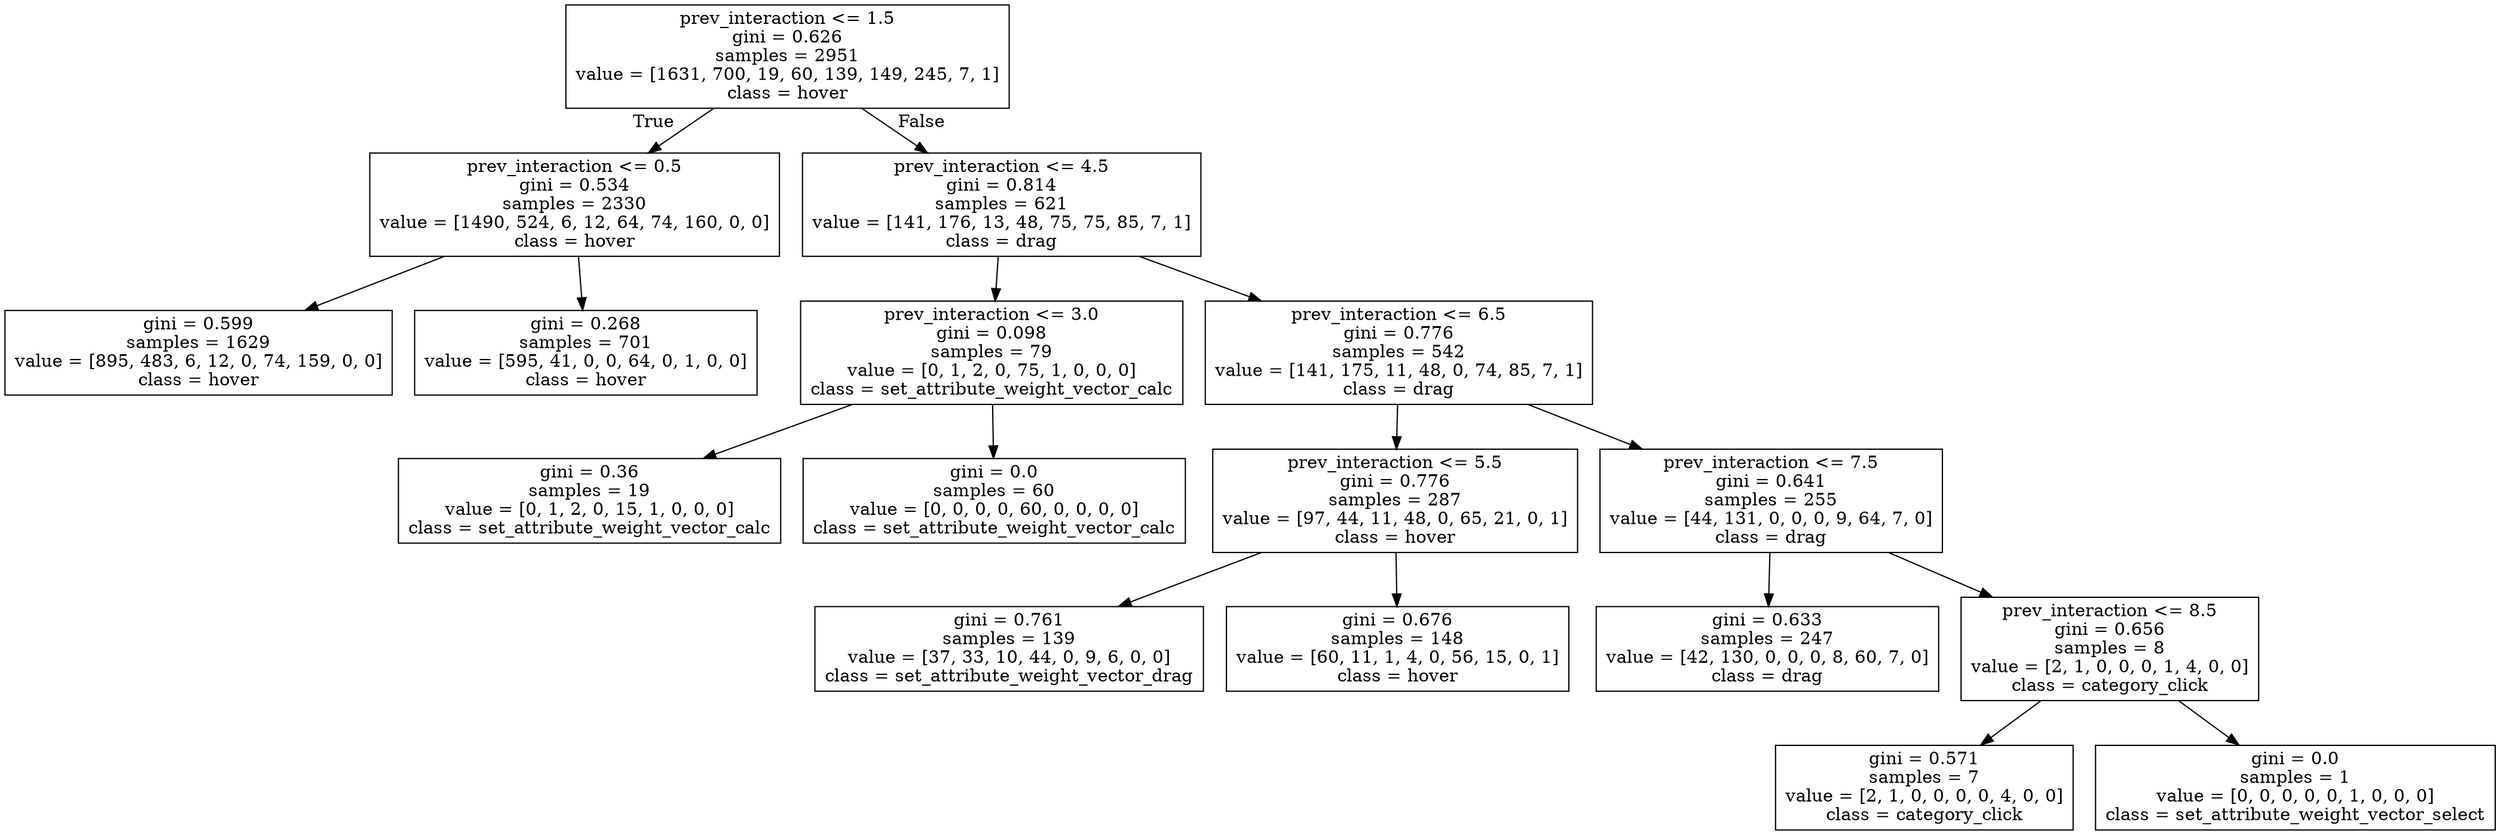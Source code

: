digraph Tree {
node [shape=box] ;
0 [label="prev_interaction <= 1.5\ngini = 0.626\nsamples = 2951\nvalue = [1631, 700, 19, 60, 139, 149, 245, 7, 1]\nclass = hover"] ;
1 [label="prev_interaction <= 0.5\ngini = 0.534\nsamples = 2330\nvalue = [1490, 524, 6, 12, 64, 74, 160, 0, 0]\nclass = hover"] ;
0 -> 1 [labeldistance=2.5, labelangle=45, headlabel="True"] ;
2 [label="gini = 0.599\nsamples = 1629\nvalue = [895, 483, 6, 12, 0, 74, 159, 0, 0]\nclass = hover"] ;
1 -> 2 ;
3 [label="gini = 0.268\nsamples = 701\nvalue = [595, 41, 0, 0, 64, 0, 1, 0, 0]\nclass = hover"] ;
1 -> 3 ;
4 [label="prev_interaction <= 4.5\ngini = 0.814\nsamples = 621\nvalue = [141, 176, 13, 48, 75, 75, 85, 7, 1]\nclass = drag"] ;
0 -> 4 [labeldistance=2.5, labelangle=-45, headlabel="False"] ;
5 [label="prev_interaction <= 3.0\ngini = 0.098\nsamples = 79\nvalue = [0, 1, 2, 0, 75, 1, 0, 0, 0]\nclass = set_attribute_weight_vector_calc"] ;
4 -> 5 ;
6 [label="gini = 0.36\nsamples = 19\nvalue = [0, 1, 2, 0, 15, 1, 0, 0, 0]\nclass = set_attribute_weight_vector_calc"] ;
5 -> 6 ;
7 [label="gini = 0.0\nsamples = 60\nvalue = [0, 0, 0, 0, 60, 0, 0, 0, 0]\nclass = set_attribute_weight_vector_calc"] ;
5 -> 7 ;
8 [label="prev_interaction <= 6.5\ngini = 0.776\nsamples = 542\nvalue = [141, 175, 11, 48, 0, 74, 85, 7, 1]\nclass = drag"] ;
4 -> 8 ;
9 [label="prev_interaction <= 5.5\ngini = 0.776\nsamples = 287\nvalue = [97, 44, 11, 48, 0, 65, 21, 0, 1]\nclass = hover"] ;
8 -> 9 ;
10 [label="gini = 0.761\nsamples = 139\nvalue = [37, 33, 10, 44, 0, 9, 6, 0, 0]\nclass = set_attribute_weight_vector_drag"] ;
9 -> 10 ;
11 [label="gini = 0.676\nsamples = 148\nvalue = [60, 11, 1, 4, 0, 56, 15, 0, 1]\nclass = hover"] ;
9 -> 11 ;
12 [label="prev_interaction <= 7.5\ngini = 0.641\nsamples = 255\nvalue = [44, 131, 0, 0, 0, 9, 64, 7, 0]\nclass = drag"] ;
8 -> 12 ;
13 [label="gini = 0.633\nsamples = 247\nvalue = [42, 130, 0, 0, 0, 8, 60, 7, 0]\nclass = drag"] ;
12 -> 13 ;
14 [label="prev_interaction <= 8.5\ngini = 0.656\nsamples = 8\nvalue = [2, 1, 0, 0, 0, 1, 4, 0, 0]\nclass = category_click"] ;
12 -> 14 ;
15 [label="gini = 0.571\nsamples = 7\nvalue = [2, 1, 0, 0, 0, 0, 4, 0, 0]\nclass = category_click"] ;
14 -> 15 ;
16 [label="gini = 0.0\nsamples = 1\nvalue = [0, 0, 0, 0, 0, 1, 0, 0, 0]\nclass = set_attribute_weight_vector_select"] ;
14 -> 16 ;
}